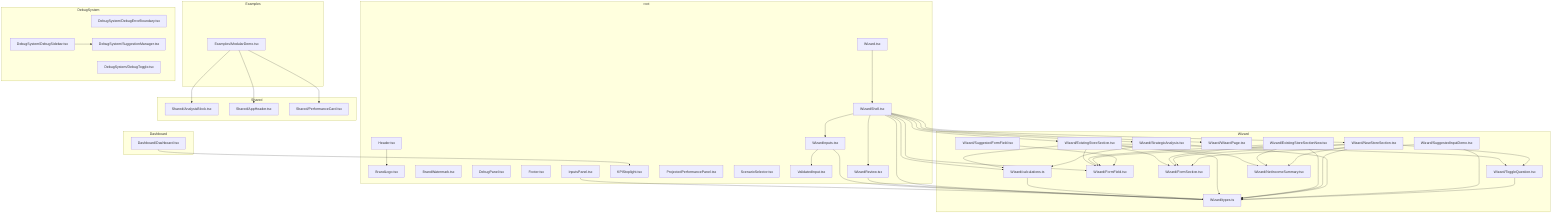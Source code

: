flowchart TD
  subgraph root[root]
    BrandLogo_tsx["BrandLogo.tsx"]
    BrandWatermark_tsx["BrandWatermark.tsx"]
    DebugPanel_tsx["DebugPanel.tsx"]
    Footer_tsx["Footer.tsx"]
    Header_tsx["Header.tsx"]
    InputsPanel_tsx["InputsPanel.tsx"]
    KPIStoplight_tsx["KPIStoplight.tsx"]
    ProjectedPerformancePanel_tsx["ProjectedPerformancePanel.tsx"]
    ScenarioSelector_tsx["ScenarioSelector.tsx"]
    ValidatedInput_tsx["ValidatedInput.tsx"]
    Wizard_tsx["Wizard.tsx"]
    WizardShell_tsx["WizardShell.tsx"]
    WizardInputs_tsx["WizardInputs.tsx"]
    WizardReview_tsx["WizardReview.tsx"]
  end
  subgraph Wizard[Wizard]
    Wizard/types_ts["Wizard/types.ts"]
    Wizard/calculations_ts["Wizard/calculations.ts"]
    Wizard/NewStoreSection_tsx["Wizard/NewStoreSection.tsx"]
    Wizard/ExistingStoreSection_tsx["Wizard/ExistingStoreSection.tsx"]
    Wizard/StrategicAnalysis_tsx["Wizard/StrategicAnalysis.tsx"]
    Wizard/WizardPage_tsx["Wizard/WizardPage.tsx"]
    Wizard/FormField_tsx["Wizard/FormField.tsx"]
    Wizard/FormSection_tsx["Wizard/FormSection.tsx"]
    Wizard/ToggleQuestion_tsx["Wizard/ToggleQuestion.tsx"]
    Wizard/NetIncomeSummary_tsx["Wizard/NetIncomeSummary.tsx"]
    Wizard/ExistingStoreSectionNew_tsx["Wizard/ExistingStoreSectionNew.tsx"]
    Wizard/SuggestedFormField_tsx["Wizard/SuggestedFormField.tsx"]
    Wizard/SuggestedInputDemo_tsx["Wizard/SuggestedInputDemo.tsx"]
  end
  subgraph Shared[Shared]
    Shared/AnalysisBlock_tsx["Shared/AnalysisBlock.tsx"]
    Shared/AppHeader_tsx["Shared/AppHeader.tsx"]
    Shared/PerformanceCard_tsx["Shared/PerformanceCard.tsx"]
  end
  subgraph Examples[Examples]
    Examples/ModularDemo_tsx["Examples/ModularDemo.tsx"]
  end
  subgraph DebugSystem[DebugSystem]
    DebugSystem/DebugErrorBoundary_tsx["DebugSystem/DebugErrorBoundary.tsx"]
    DebugSystem/DebugSidebar_tsx["DebugSystem/DebugSidebar.tsx"]
    DebugSystem/SuggestionManager_tsx["DebugSystem/SuggestionManager.tsx"]
    DebugSystem/DebugToggle_tsx["DebugSystem/DebugToggle.tsx"]
  end
  subgraph Dashboard[Dashboard]
    Dashboard/Dashboard_tsx["Dashboard/Dashboard.tsx"]
  end
  Header_tsx --> BrandLogo_tsx
  InputsPanel_tsx --> Wizard/types_ts
  Wizard_tsx --> WizardShell_tsx
  WizardInputs_tsx --> Wizard/types_ts
  WizardInputs_tsx --> ValidatedInput_tsx
  WizardReview_tsx --> Wizard/types_ts
  WizardShell_tsx --> Wizard/types_ts
  WizardShell_tsx --> Wizard/calculations_ts
  WizardShell_tsx --> WizardInputs_tsx
  WizardShell_tsx --> WizardReview_tsx
  WizardShell_tsx --> Wizard/NewStoreSection_tsx
  WizardShell_tsx --> Wizard/ExistingStoreSection_tsx
  WizardShell_tsx --> Wizard/StrategicAnalysis_tsx
  WizardShell_tsx --> Wizard/WizardPage_tsx
  WizardShell_tsx --> Wizard/FormField_tsx
  Wizard/calculations_ts --> Wizard/types_ts
  Wizard/ExistingStoreSection_tsx --> Wizard/types_ts
  Wizard/ExistingStoreSection_tsx --> Wizard/calculations_ts
  Wizard/ExistingStoreSection_tsx --> Wizard/FormSection_tsx
  Wizard/ExistingStoreSection_tsx --> Wizard/FormField_tsx
  Wizard/ExistingStoreSection_tsx --> Wizard/ToggleQuestion_tsx
  Wizard/ExistingStoreSection_tsx --> Wizard/NetIncomeSummary_tsx
  Wizard/ExistingStoreSectionNew_tsx --> Wizard/types_ts
  Wizard/ExistingStoreSectionNew_tsx --> Wizard/FormSection_tsx
  Wizard/ExistingStoreSectionNew_tsx --> Wizard/FormField_tsx
  Wizard/ExistingStoreSectionNew_tsx --> Wizard/NetIncomeSummary_tsx
  Wizard/NewStoreSection_tsx --> Wizard/types_ts
  Wizard/NewStoreSection_tsx --> Wizard/FormSection_tsx
  Wizard/NewStoreSection_tsx --> Wizard/FormField_tsx
  Wizard/NewStoreSection_tsx --> Wizard/ToggleQuestion_tsx
  Wizard/NewStoreSection_tsx --> Wizard/NetIncomeSummary_tsx
  Wizard/StrategicAnalysis_tsx --> Wizard/types_ts
  Wizard/StrategicAnalysis_tsx --> Wizard/calculations_ts
  Wizard/SuggestedFormField_tsx --> Wizard/FormField_tsx
  Wizard/SuggestedInputDemo_tsx --> Wizard/types_ts
  Wizard/SuggestedInputDemo_tsx --> Wizard/FormSection_tsx
  Wizard/ToggleQuestion_tsx --> Wizard/types_ts
  Examples/ModularDemo_tsx --> Shared/AppHeader_tsx
  Examples/ModularDemo_tsx --> Shared/AnalysisBlock_tsx
  Examples/ModularDemo_tsx --> Shared/PerformanceCard_tsx
  DebugSystem/DebugSidebar_tsx --> DebugSystem/SuggestionManager_tsx
  Dashboard/Dashboard_tsx --> KPIStoplight_tsx